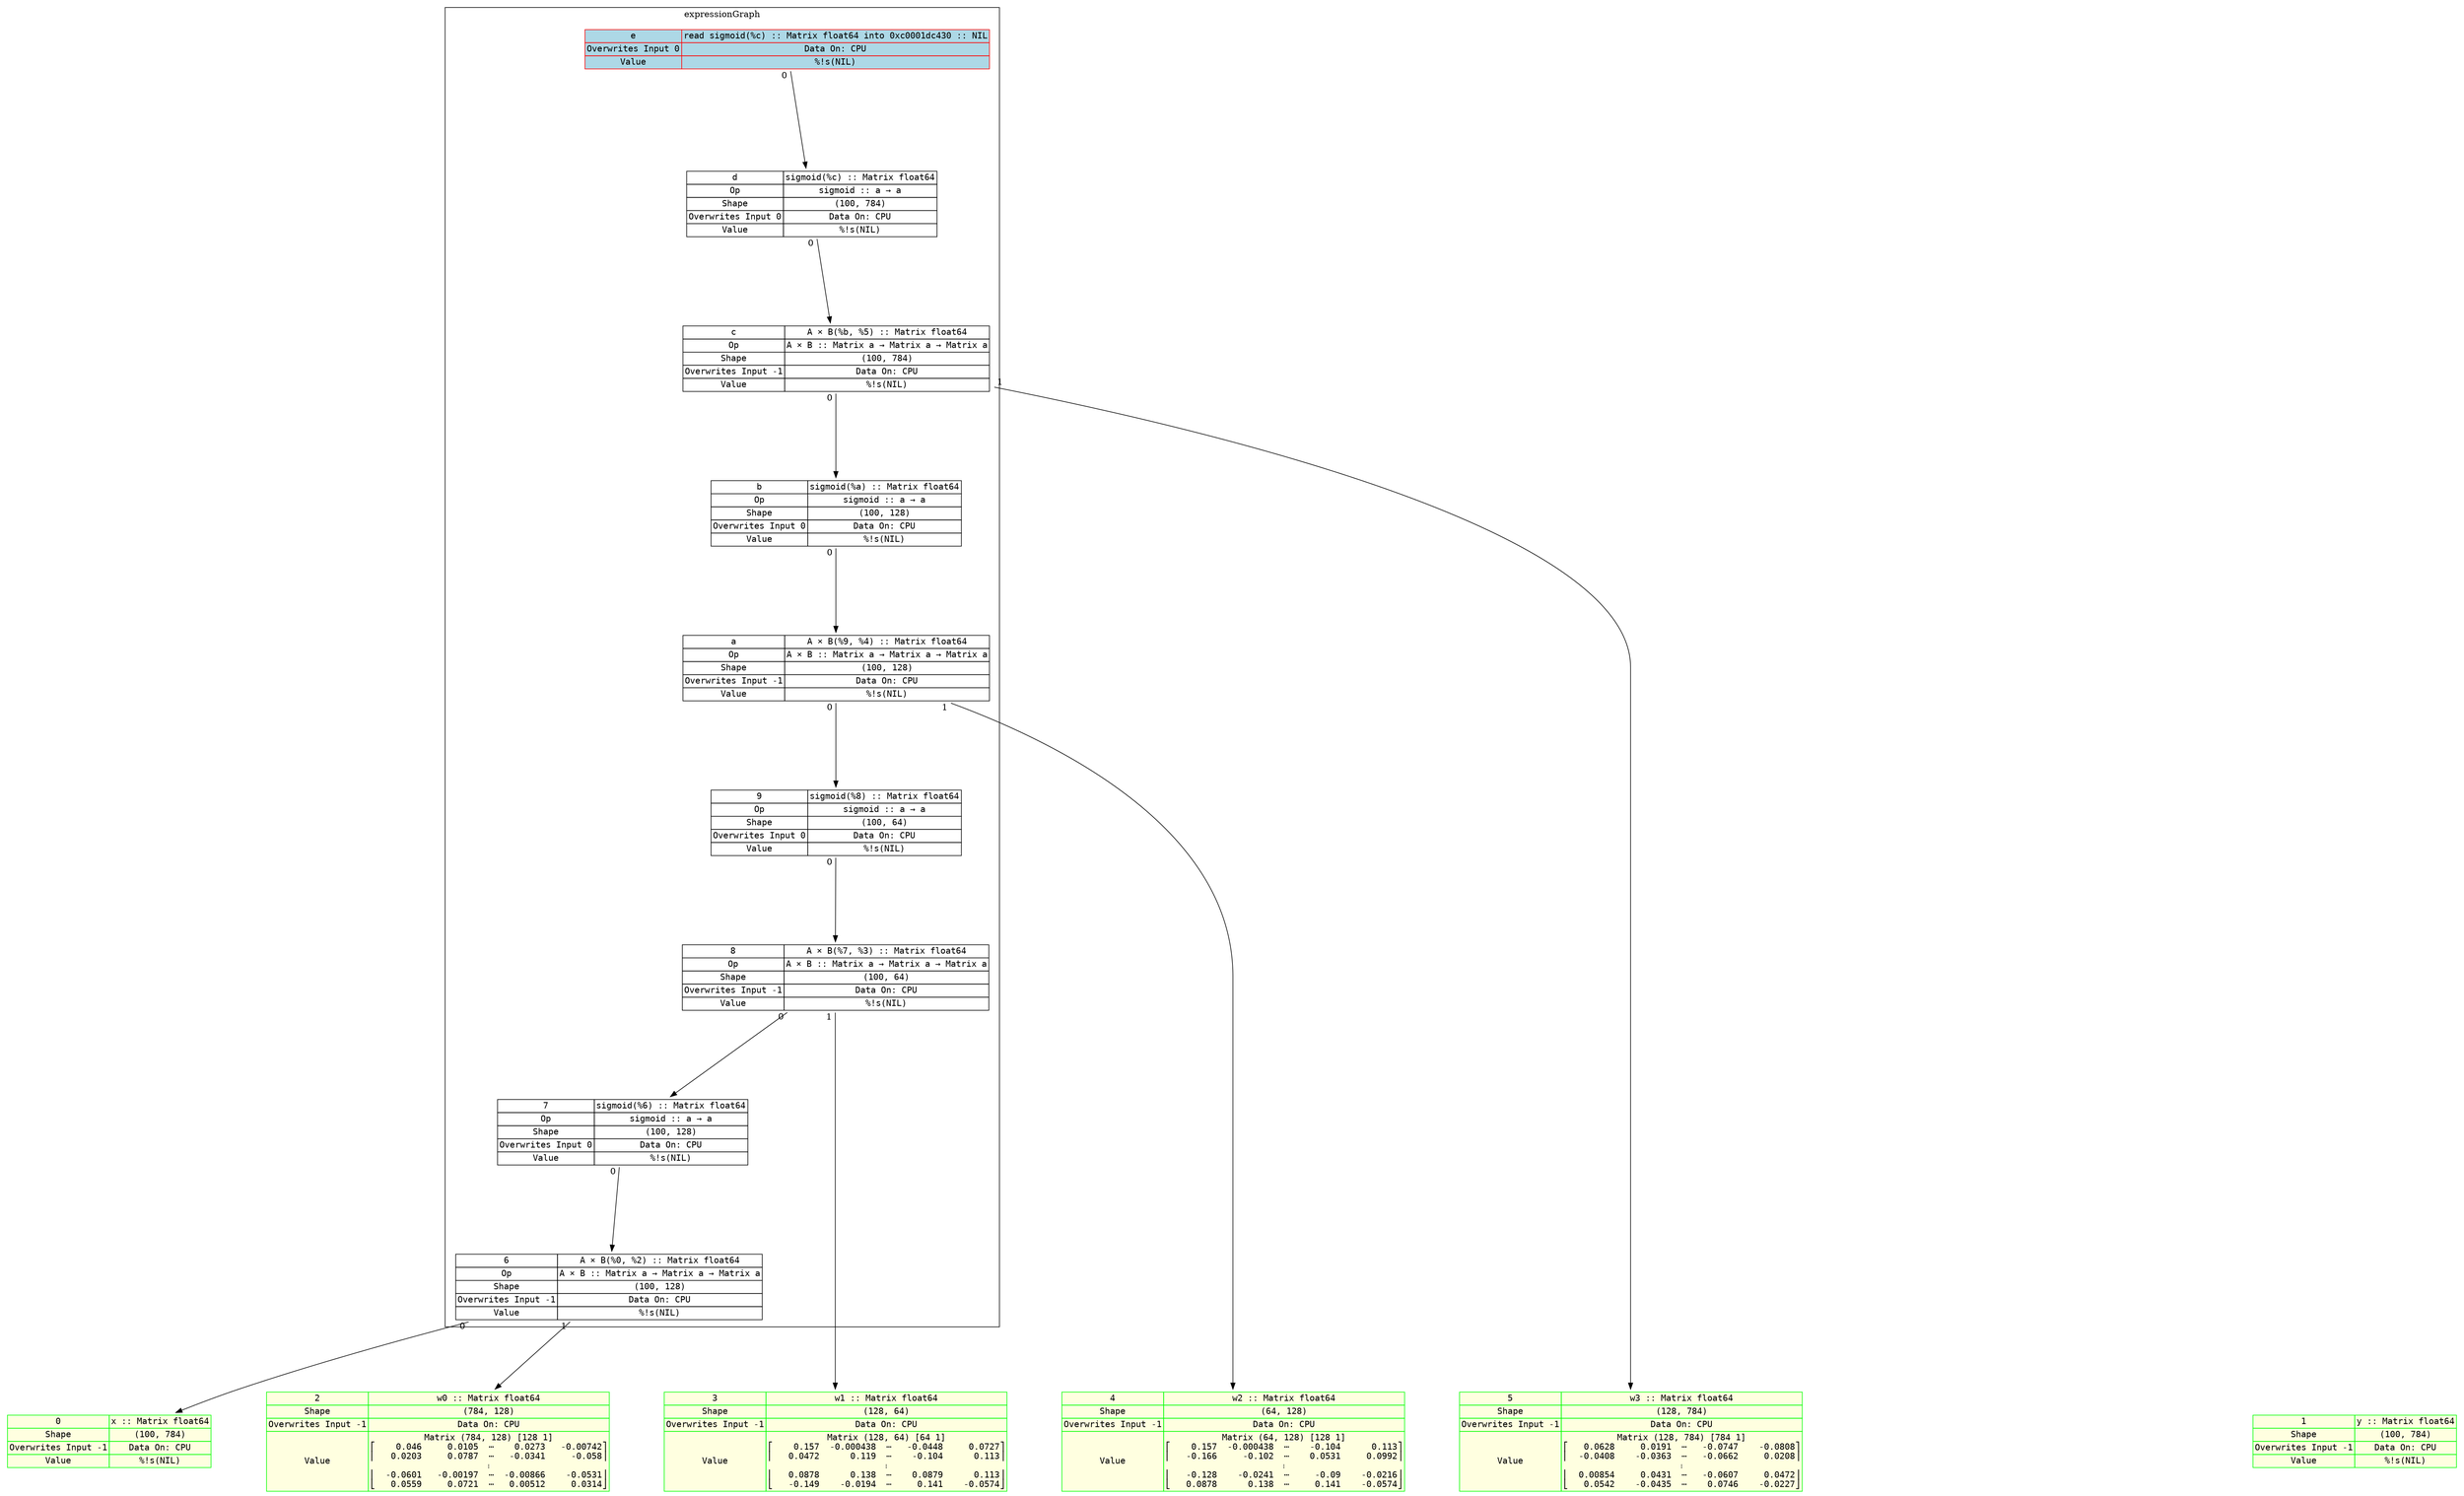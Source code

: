 digraph fullGraph {
	nodesep=1;
	rankdir=TB;
	ranksep="1.5 equally";
	Node_0xc00016f260:Node_0xc00016f260:anchor->Node_0xc00016e000:Node_0xc00016e000:anchor[ labelfloat=false, taillabel=" 0 " ];
	Node_0xc00016f260:Node_0xc00016f260:anchor->Node_0xc00016eee0:Node_0xc00016eee0:anchor[ labelfloat=false, taillabel=" 1 " ];
	Node_0xc00016f340:Node_0xc00016f340:anchor->Node_0xc00016f260:Node_0xc00016f260:anchor[ labelfloat=false, taillabel=" 0 " ];
	Node_0xc00016f420:Node_0xc00016f420:anchor->Node_0xc00016f340:Node_0xc00016f340:anchor[ labelfloat=false, taillabel=" 0 " ];
	Node_0xc00016f420:Node_0xc00016f420:anchor->Node_0xc00016efc0:Node_0xc00016efc0:anchor[ labelfloat=false, taillabel=" 1 " ];
	Node_0xc00016f5e0:Node_0xc00016f5e0:anchor->Node_0xc00016f420:Node_0xc00016f420:anchor[ labelfloat=false, taillabel=" 0 " ];
	Node_0xc00016f6c0:Node_0xc00016f6c0:anchor->Node_0xc00016f5e0:Node_0xc00016f5e0:anchor[ labelfloat=false, taillabel=" 0 " ];
	Node_0xc00016f6c0:Node_0xc00016f6c0:anchor->Node_0xc00016f0a0:Node_0xc00016f0a0:anchor[ labelfloat=false, taillabel=" 1 " ];
	Node_0xc00016f7a0:Node_0xc00016f7a0:anchor->Node_0xc00016f6c0:Node_0xc00016f6c0:anchor[ labelfloat=false, taillabel=" 0 " ];
	Node_0xc00016f880:Node_0xc00016f880:anchor->Node_0xc00016f7a0:Node_0xc00016f7a0:anchor[ labelfloat=false, taillabel=" 0 " ];
	Node_0xc00016f880:Node_0xc00016f880:anchor->Node_0xc00016f180:Node_0xc00016f180:anchor[ labelfloat=false, taillabel=" 1 " ];
	Node_0xc00016f960:Node_0xc00016f960:anchor->Node_0xc00016f880:Node_0xc00016f880:anchor[ labelfloat=false, taillabel=" 0 " ];
	Node_0xc00016fa40:Node_0xc00016fa40:anchor->Node_0xc00016f960:Node_0xc00016f960:anchor[ labelfloat=false, taillabel=" 0 " ];
	outsideRoot->insideInputs[ constraint=false, style=invis, weight=999 ];
	outsideExprG->insideExprG[ constraint=false, style=invis, weight=999 ];
	outsideRoot->outsideExprG[ constraint=false, style=invis, weight=999 ];
	insideInputs->insideExprG[ constraint=false, style=invis, weight=999 ];
	subgraph cluster_expressionGraph {
	label=expressionGraph;
	Node_0xc00016f260 [ fontname=monospace, label=<
<TABLE BORDER="0" CELLBORDER="1" CELLSPACING="0" PORT="anchor" >

<TR><TD>6</TD><TD>A × B(%0, %2) :: Matrix float64</TD></TR>
<TR><TD>Op</TD><TD>A × B :: Matrix a → Matrix a → Matrix a</TD></TR>
<TR><TD>Shape</TD><TD>(100, 128)</TD></TR>
<TR><TD>Overwrites Input -1</TD><TD>Data On: CPU</TD></TR>

<TR><TD>Value</TD><TD>%!s(NIL)</TD></TR>


</TABLE>
>, shape=none ];
	Node_0xc00016f340 [ fontname=monospace, label=<
<TABLE BORDER="0" CELLBORDER="1" CELLSPACING="0" PORT="anchor" >

<TR><TD>7</TD><TD>sigmoid(%6) :: Matrix float64</TD></TR>
<TR><TD>Op</TD><TD>sigmoid :: a → a</TD></TR>
<TR><TD>Shape</TD><TD>(100, 128)</TD></TR>
<TR><TD>Overwrites Input 0</TD><TD>Data On: CPU</TD></TR>

<TR><TD>Value</TD><TD>%!s(NIL)</TD></TR>


</TABLE>
>, shape=none ];
	Node_0xc00016f420 [ fontname=monospace, label=<
<TABLE BORDER="0" CELLBORDER="1" CELLSPACING="0" PORT="anchor" >

<TR><TD>8</TD><TD>A × B(%7, %3) :: Matrix float64</TD></TR>
<TR><TD>Op</TD><TD>A × B :: Matrix a → Matrix a → Matrix a</TD></TR>
<TR><TD>Shape</TD><TD>(100, 64)</TD></TR>
<TR><TD>Overwrites Input -1</TD><TD>Data On: CPU</TD></TR>

<TR><TD>Value</TD><TD>%!s(NIL)</TD></TR>


</TABLE>
>, shape=none ];
	Node_0xc00016f5e0 [ fontname=monospace, label=<
<TABLE BORDER="0" CELLBORDER="1" CELLSPACING="0" PORT="anchor" >

<TR><TD>9</TD><TD>sigmoid(%8) :: Matrix float64</TD></TR>
<TR><TD>Op</TD><TD>sigmoid :: a → a</TD></TR>
<TR><TD>Shape</TD><TD>(100, 64)</TD></TR>
<TR><TD>Overwrites Input 0</TD><TD>Data On: CPU</TD></TR>

<TR><TD>Value</TD><TD>%!s(NIL)</TD></TR>


</TABLE>
>, shape=none ];
	Node_0xc00016f6c0 [ fontname=monospace, label=<
<TABLE BORDER="0" CELLBORDER="1" CELLSPACING="0" PORT="anchor" >

<TR><TD>a</TD><TD>A × B(%9, %4) :: Matrix float64</TD></TR>
<TR><TD>Op</TD><TD>A × B :: Matrix a → Matrix a → Matrix a</TD></TR>
<TR><TD>Shape</TD><TD>(100, 128)</TD></TR>
<TR><TD>Overwrites Input -1</TD><TD>Data On: CPU</TD></TR>

<TR><TD>Value</TD><TD>%!s(NIL)</TD></TR>


</TABLE>
>, shape=none ];
	Node_0xc00016f7a0 [ fontname=monospace, label=<
<TABLE BORDER="0" CELLBORDER="1" CELLSPACING="0" PORT="anchor" >

<TR><TD>b</TD><TD>sigmoid(%a) :: Matrix float64</TD></TR>
<TR><TD>Op</TD><TD>sigmoid :: a → a</TD></TR>
<TR><TD>Shape</TD><TD>(100, 128)</TD></TR>
<TR><TD>Overwrites Input 0</TD><TD>Data On: CPU</TD></TR>

<TR><TD>Value</TD><TD>%!s(NIL)</TD></TR>


</TABLE>
>, shape=none ];
	Node_0xc00016f880 [ fontname=monospace, label=<
<TABLE BORDER="0" CELLBORDER="1" CELLSPACING="0" PORT="anchor" >

<TR><TD>c</TD><TD>A × B(%b, %5) :: Matrix float64</TD></TR>
<TR><TD>Op</TD><TD>A × B :: Matrix a → Matrix a → Matrix a</TD></TR>
<TR><TD>Shape</TD><TD>(100, 784)</TD></TR>
<TR><TD>Overwrites Input -1</TD><TD>Data On: CPU</TD></TR>

<TR><TD>Value</TD><TD>%!s(NIL)</TD></TR>


</TABLE>
>, shape=none ];
	Node_0xc00016f960 [ fontname=monospace, label=<
<TABLE BORDER="0" CELLBORDER="1" CELLSPACING="0" PORT="anchor" >

<TR><TD>d</TD><TD>sigmoid(%c) :: Matrix float64</TD></TR>
<TR><TD>Op</TD><TD>sigmoid :: a → a</TD></TR>
<TR><TD>Shape</TD><TD>(100, 784)</TD></TR>
<TR><TD>Overwrites Input 0</TD><TD>Data On: CPU</TD></TR>

<TR><TD>Value</TD><TD>%!s(NIL)</TD></TR>


</TABLE>
>, shape=none ];
	Node_0xc00016fa40 [ fontname=monospace, label=<
<TABLE BORDER="0" CELLBORDER="1" CELLSPACING="0" PORT="anchor"  COLOR="#FF0000;"  BGCOLOR="lightblue">

<TR><TD>e</TD><TD>read sigmoid(%c) :: Matrix float64 into 0xc0001dc430 :: NIL</TD></TR>


<TR><TD>Overwrites Input 0</TD><TD>Data On: CPU</TD></TR>

<TR><TD>Value</TD><TD>%!s(NIL)</TD></TR>


</TABLE>
>, shape=none ];
	insideExprG [ style=invis ];

}
;
	subgraph inputConsts {
	rank=max;
	subgraph cluster_inputs {
	label=inputs;
	Node_0xc00016e000 [ fontname=monospace, label=<
<TABLE BORDER="0" CELLBORDER="1" CELLSPACING="0" PORT="anchor"  COLOR="#00FF00;" BGCOLOR="lightyellow">

<TR><TD>0</TD><TD>x :: Matrix float64</TD></TR>

<TR><TD>Shape</TD><TD>(100, 784)</TD></TR>
<TR><TD>Overwrites Input -1</TD><TD>Data On: CPU</TD></TR>

<TR><TD>Value</TD><TD>%!s(NIL)</TD></TR>


</TABLE>
>, shape=none ];
	Node_0xc00016e0e0 [ fontname=monospace, label=<
<TABLE BORDER="0" CELLBORDER="1" CELLSPACING="0" PORT="anchor"  COLOR="#00FF00;" BGCOLOR="lightyellow">

<TR><TD>1</TD><TD>y :: Matrix float64</TD></TR>

<TR><TD>Shape</TD><TD>(100, 784)</TD></TR>
<TR><TD>Overwrites Input -1</TD><TD>Data On: CPU</TD></TR>

<TR><TD>Value</TD><TD>%!s(NIL)</TD></TR>


</TABLE>
>, shape=none ];
	Node_0xc00016eee0 [ fontname=monospace, label=<
<TABLE BORDER="0" CELLBORDER="1" CELLSPACING="0" PORT="anchor"  COLOR="#00FF00;" BGCOLOR="lightyellow">

<TR><TD>2</TD><TD>w0 :: Matrix float64</TD></TR>

<TR><TD>Shape</TD><TD>(784, 128)</TD></TR>
<TR><TD>Overwrites Input -1</TD><TD>Data On: CPU</TD></TR>

<TR><TD>Value</TD><TD>Matrix (784, 128) [128 1]<BR />⎡    0.046     0.0105  ⋯    0.0273   -0.00742⎤<BR />⎢   0.0203     0.0787  ⋯   -0.0341     -0.058⎥<BR />  ⋮  <BR />⎢  -0.0601   -0.00197  ⋯  -0.00866    -0.0531⎥<BR />⎣   0.0559     0.0721  ⋯   0.00512     0.0314⎦<BR /></TD></TR>


</TABLE>
>, shape=none ];
	Node_0xc00016efc0 [ fontname=monospace, label=<
<TABLE BORDER="0" CELLBORDER="1" CELLSPACING="0" PORT="anchor"  COLOR="#00FF00;" BGCOLOR="lightyellow">

<TR><TD>3</TD><TD>w1 :: Matrix float64</TD></TR>

<TR><TD>Shape</TD><TD>(128, 64)</TD></TR>
<TR><TD>Overwrites Input -1</TD><TD>Data On: CPU</TD></TR>

<TR><TD>Value</TD><TD>Matrix (128, 64) [64 1]<BR />⎡    0.157  -0.000438  ⋯   -0.0448     0.0727⎤<BR />⎢   0.0472      0.119  ⋯    -0.104      0.113⎥<BR />  ⋮  <BR />⎢   0.0878      0.138  ⋯    0.0879      0.113⎥<BR />⎣   -0.149    -0.0194  ⋯     0.141    -0.0574⎦<BR /></TD></TR>


</TABLE>
>, shape=none ];
	Node_0xc00016f0a0 [ fontname=monospace, label=<
<TABLE BORDER="0" CELLBORDER="1" CELLSPACING="0" PORT="anchor"  COLOR="#00FF00;" BGCOLOR="lightyellow">

<TR><TD>4</TD><TD>w2 :: Matrix float64</TD></TR>

<TR><TD>Shape</TD><TD>(64, 128)</TD></TR>
<TR><TD>Overwrites Input -1</TD><TD>Data On: CPU</TD></TR>

<TR><TD>Value</TD><TD>Matrix (64, 128) [128 1]<BR />⎡    0.157  -0.000438  ⋯    -0.104      0.113⎤<BR />⎢   -0.166     -0.102  ⋯    0.0531     0.0992⎥<BR />  ⋮  <BR />⎢   -0.128    -0.0241  ⋯     -0.09    -0.0216⎥<BR />⎣   0.0878      0.138  ⋯     0.141    -0.0574⎦<BR /></TD></TR>


</TABLE>
>, shape=none ];
	Node_0xc00016f180 [ fontname=monospace, label=<
<TABLE BORDER="0" CELLBORDER="1" CELLSPACING="0" PORT="anchor"  COLOR="#00FF00;" BGCOLOR="lightyellow">

<TR><TD>5</TD><TD>w3 :: Matrix float64</TD></TR>

<TR><TD>Shape</TD><TD>(128, 784)</TD></TR>
<TR><TD>Overwrites Input -1</TD><TD>Data On: CPU</TD></TR>

<TR><TD>Value</TD><TD>Matrix (128, 784) [784 1]<BR />⎡   0.0628     0.0191  ⋯   -0.0747    -0.0808⎤<BR />⎢  -0.0408    -0.0363  ⋯   -0.0662     0.0208⎥<BR />  ⋮  <BR />⎢  0.00854     0.0431  ⋯   -0.0607     0.0472⎥<BR />⎣   0.0542    -0.0435  ⋯    0.0746    -0.0227⎦<BR /></TD></TR>


</TABLE>
>, shape=none ];
	insideInputs [ style=invis ];

}
;

}
;
	subgraph outsides {
	outsideExprG [ style=invis ];
	outsideRoot [ style=invis ];

}
;

}
